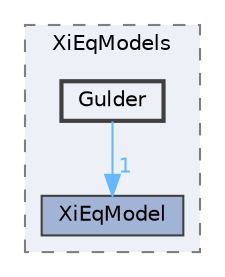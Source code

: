digraph "applications/solvers/combustion/PDRFoam/XiModels/XiEqModels/Gulder"
{
 // LATEX_PDF_SIZE
  bgcolor="transparent";
  edge [fontname=Helvetica,fontsize=10,labelfontname=Helvetica,labelfontsize=10];
  node [fontname=Helvetica,fontsize=10,shape=box,height=0.2,width=0.4];
  compound=true
  subgraph clusterdir_86c6030308677972953fc7979d3a85bb {
    graph [ bgcolor="#edf0f7", pencolor="grey50", label="XiEqModels", fontname=Helvetica,fontsize=10 style="filled,dashed", URL="dir_86c6030308677972953fc7979d3a85bb.html",tooltip=""]
  dir_a02a87a06df1180e1e734c7954ddb4f4 [label="XiEqModel", fillcolor="#a2b4d6", color="grey25", style="filled", URL="dir_a02a87a06df1180e1e734c7954ddb4f4.html",tooltip=""];
  dir_b1c4778f41846c987ad36da8096060a9 [label="Gulder", fillcolor="#edf0f7", color="grey25", style="filled,bold", URL="dir_b1c4778f41846c987ad36da8096060a9.html",tooltip=""];
  }
  dir_b1c4778f41846c987ad36da8096060a9->dir_a02a87a06df1180e1e734c7954ddb4f4 [headlabel="1", labeldistance=1.5 headhref="dir_001688_004434.html" href="dir_001688_004434.html" color="steelblue1" fontcolor="steelblue1"];
}

